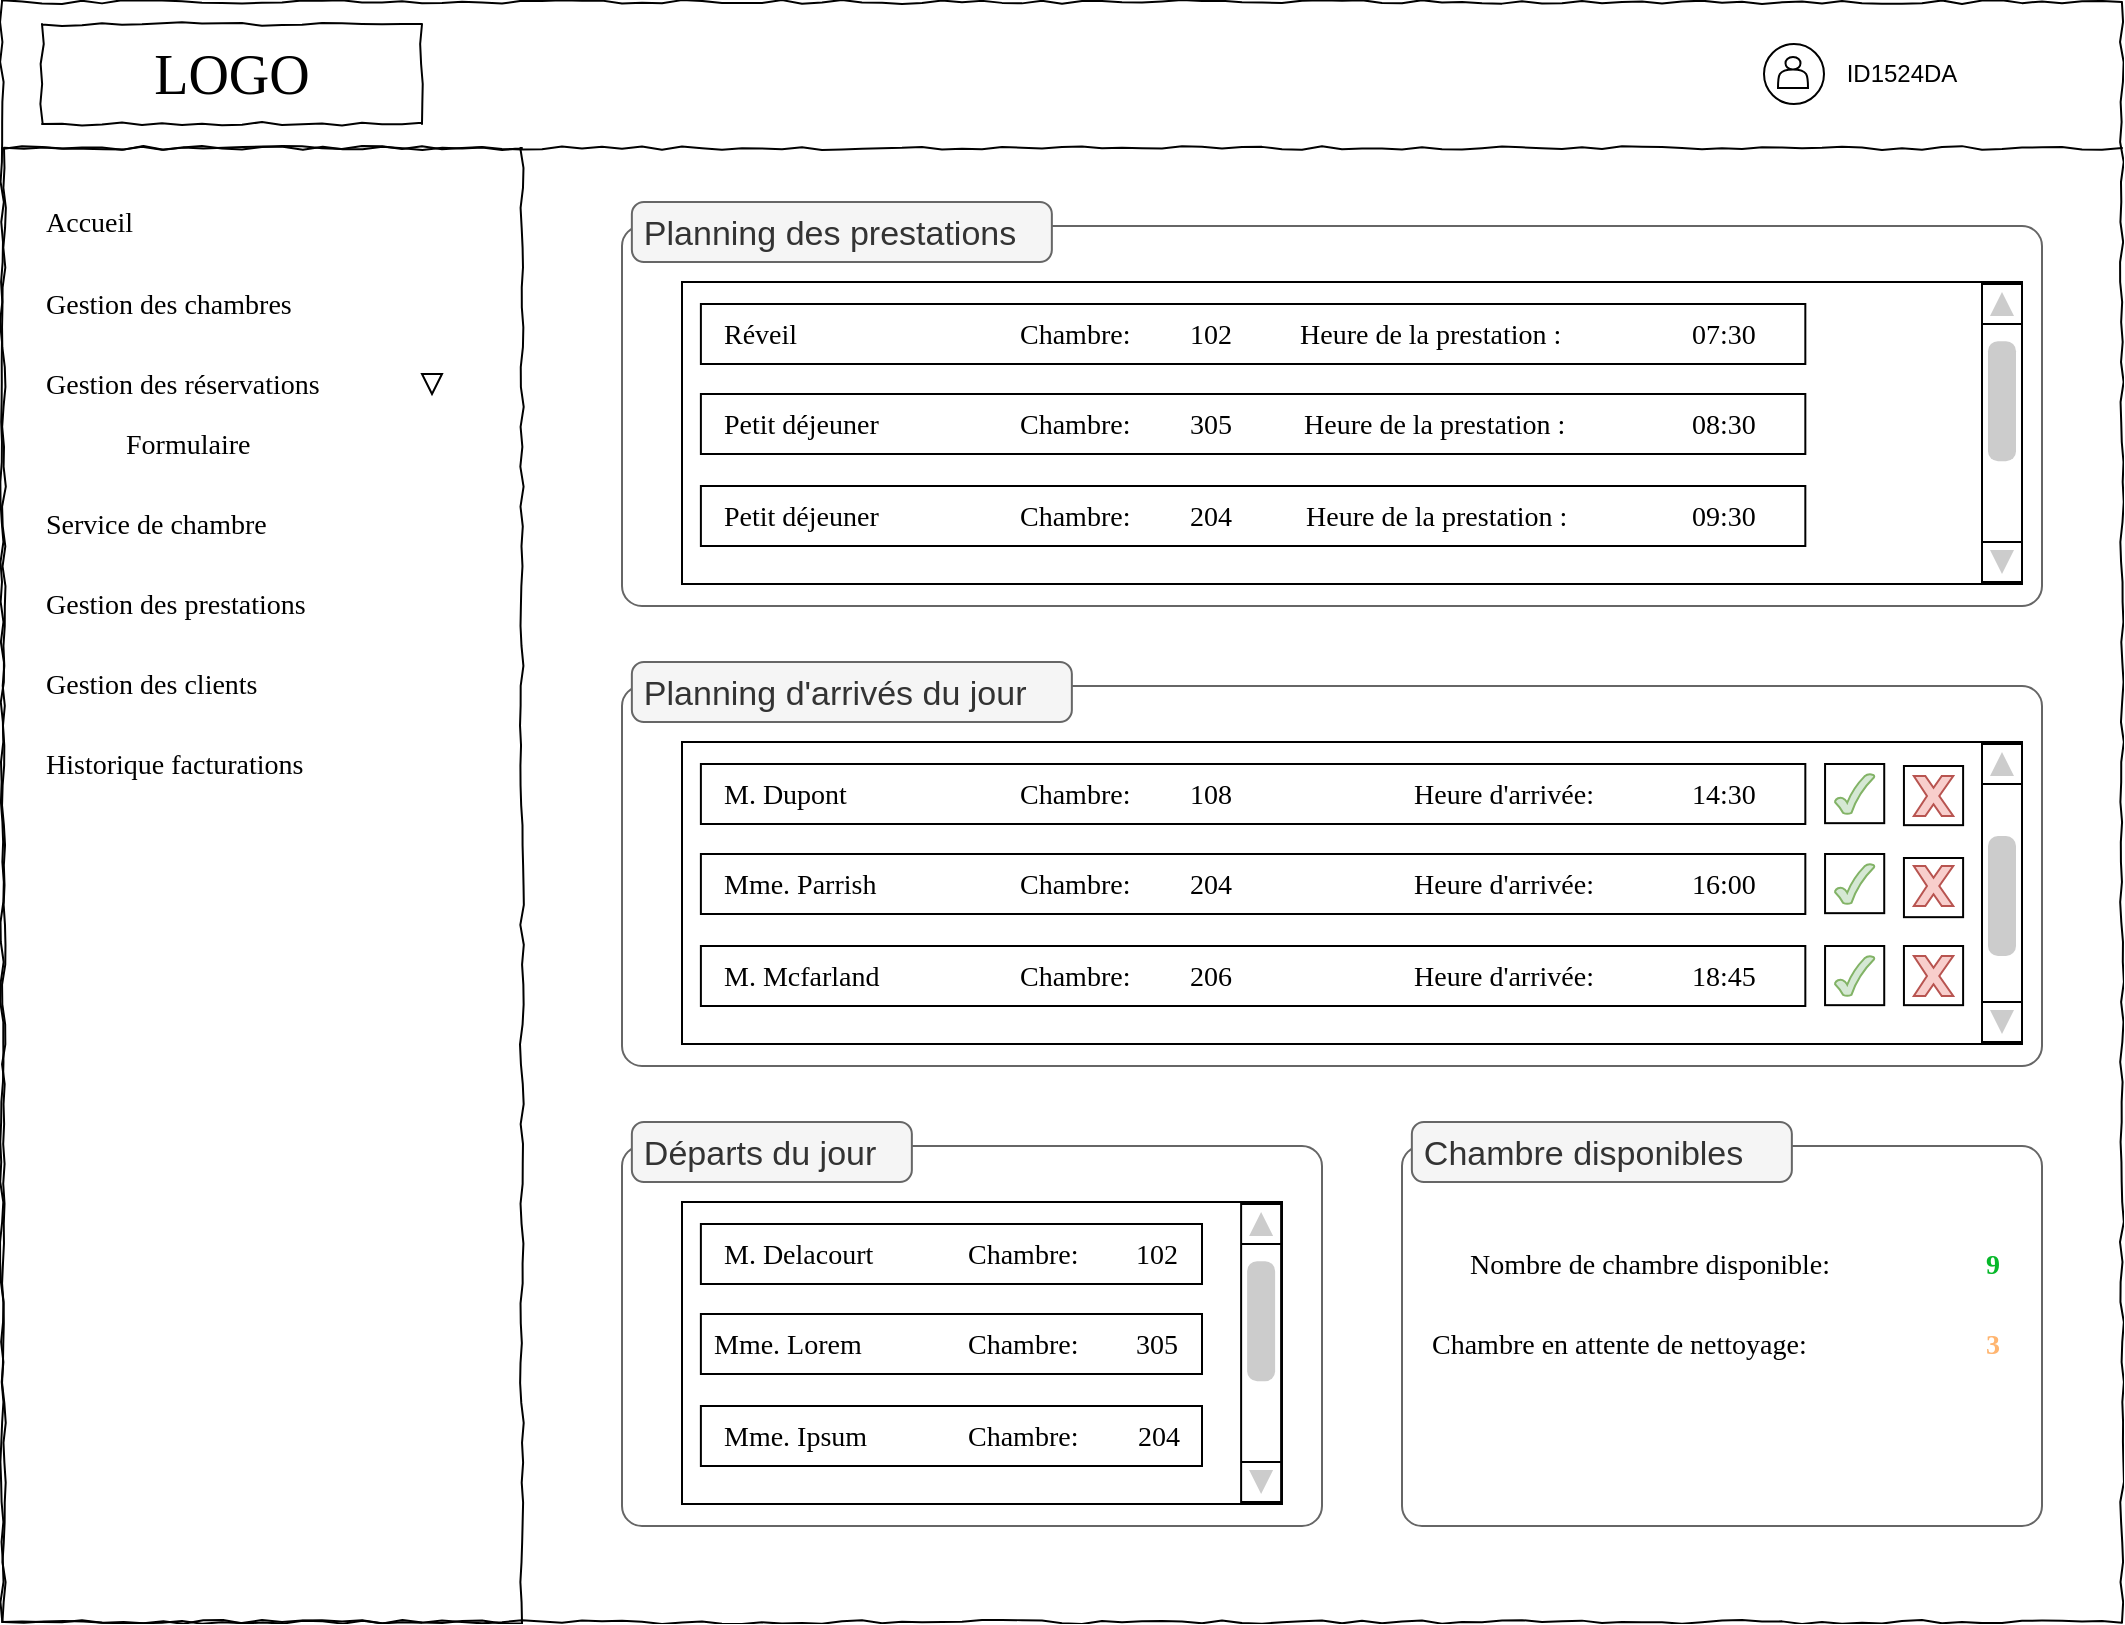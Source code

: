 <mxfile version="20.3.0" type="device"><diagram name="Page-1" id="03018318-947c-dd8e-b7a3-06fadd420f32"><mxGraphModel dx="1422" dy="865" grid="1" gridSize="10" guides="1" tooltips="1" connect="1" arrows="1" fold="1" page="1" pageScale="1" pageWidth="1100" pageHeight="850" background="none" math="0" shadow="0"><root><mxCell id="0"/><mxCell id="1" parent="0"/><mxCell id="677b7b8949515195-1" value="" style="whiteSpace=wrap;html=1;rounded=0;shadow=0;labelBackgroundColor=none;strokeWidth=1;fontFamily=Verdana;fontSize=12;align=center;comic=1;" parent="1" vertex="1"><mxGeometry x="20" y="20" width="1060" height="810" as="geometry"/></mxCell><mxCell id="677b7b8949515195-2" value="LOGO" style="whiteSpace=wrap;html=1;rounded=0;shadow=0;labelBackgroundColor=none;strokeWidth=1;fontFamily=Verdana;fontSize=28;align=center;comic=1;" parent="1" vertex="1"><mxGeometry x="40" y="31" width="190" height="50" as="geometry"/></mxCell><mxCell id="yitYCgZjwzt3tRFpt7vQ-162" value="" style="shape=mxgraph.mockup.containers.marginRect;rectMarginTop=10;strokeColor=#666666;strokeWidth=1;dashed=0;rounded=1;arcSize=5;recursiveResize=0;fillColor=none;flipH=0;flipV=0;container=0;" parent="1" vertex="1"><mxGeometry x="330" y="122" width="710" height="200" as="geometry"/></mxCell><mxCell id="677b7b8949515195-8" value="" style="whiteSpace=wrap;html=1;rounded=0;shadow=0;labelBackgroundColor=none;strokeWidth=1;fillColor=none;fontFamily=Verdana;fontSize=12;align=center;comic=1;" parent="1" vertex="1"><mxGeometry x="21" y="93" width="259" height="737" as="geometry"/></mxCell><mxCell id="677b7b8949515195-9" value="" style="line;strokeWidth=1;html=1;rounded=0;shadow=0;labelBackgroundColor=none;fillColor=none;fontFamily=Verdana;fontSize=14;fontColor=#000000;align=center;comic=1;" parent="1" vertex="1"><mxGeometry x="20" y="88" width="1060" height="10" as="geometry"/></mxCell><mxCell id="677b7b8949515195-27" value="Gestion des chambres" style="text;html=1;points=[];align=left;verticalAlign=top;spacingTop=-4;fontSize=14;fontFamily=Verdana" parent="1" vertex="1"><mxGeometry x="40" y="161" width="200" height="20" as="geometry"/></mxCell><mxCell id="hmfjwAHEx4bi6AvxMooI-20" value="Gestion des réservations" style="text;html=1;points=[];align=left;verticalAlign=top;spacingTop=-4;fontSize=14;fontFamily=Verdana" parent="1" vertex="1"><mxGeometry x="40" y="201" width="200" height="20" as="geometry"/></mxCell><mxCell id="hmfjwAHEx4bi6AvxMooI-21" value="" style="triangle;whiteSpace=wrap;html=1;rotation=90;" parent="1" vertex="1"><mxGeometry x="230" y="206" width="10" height="10" as="geometry"/></mxCell><mxCell id="hmfjwAHEx4bi6AvxMooI-22" value="Formulaire" style="text;html=1;points=[];align=left;verticalAlign=top;spacingTop=-4;fontSize=14;fontFamily=Verdana" parent="1" vertex="1"><mxGeometry x="80" y="231" width="160" height="20" as="geometry"/></mxCell><mxCell id="hmfjwAHEx4bi6AvxMooI-23" value="Service de chambre" style="text;html=1;points=[];align=left;verticalAlign=top;spacingTop=-4;fontSize=14;fontFamily=Verdana" parent="1" vertex="1"><mxGeometry x="40" y="271" width="200" height="20" as="geometry"/></mxCell><mxCell id="yitYCgZjwzt3tRFpt7vQ-15" value="" style="shape=mxgraph.mockup.containers.marginRect;rectMarginTop=10;strokeColor=#666666;strokeWidth=1;dashed=0;rounded=1;arcSize=5;recursiveResize=0;fillColor=none;flipH=0;flipV=0;container=0;" parent="1" vertex="1"><mxGeometry x="330" y="352" width="710" height="200" as="geometry"/></mxCell><mxCell id="hmfjwAHEx4bi6AvxMooI-24" value="Gestion des prestations" style="text;html=1;points=[];align=left;verticalAlign=top;spacingTop=-4;fontSize=14;fontFamily=Verdana" parent="1" vertex="1"><mxGeometry x="40" y="311" width="200" height="20" as="geometry"/></mxCell><mxCell id="hmfjwAHEx4bi6AvxMooI-25" value="Gestion des clients" style="text;html=1;points=[];align=left;verticalAlign=top;spacingTop=-4;fontSize=14;fontFamily=Verdana" parent="1" vertex="1"><mxGeometry x="40" y="351" width="200" height="20" as="geometry"/></mxCell><mxCell id="hmfjwAHEx4bi6AvxMooI-29" value="" style="group" parent="1" vertex="1" connectable="0"><mxGeometry x="800" y="41" width="31" height="30" as="geometry"/></mxCell><mxCell id="hmfjwAHEx4bi6AvxMooI-31" value="" style="group" parent="hmfjwAHEx4bi6AvxMooI-29" vertex="1" connectable="0"><mxGeometry x="1" width="30" height="30" as="geometry"/></mxCell><mxCell id="hmfjwAHEx4bi6AvxMooI-27" value="" style="ellipse;whiteSpace=wrap;html=1;aspect=fixed;" parent="hmfjwAHEx4bi6AvxMooI-31" vertex="1"><mxGeometry x="100" width="30" height="30" as="geometry"/></mxCell><mxCell id="hmfjwAHEx4bi6AvxMooI-26" value="" style="shape=actor;whiteSpace=wrap;html=1;" parent="hmfjwAHEx4bi6AvxMooI-31" vertex="1"><mxGeometry x="107" y="6.5" width="15" height="15.5" as="geometry"/></mxCell><mxCell id="hmfjwAHEx4bi6AvxMooI-30" value="ID1524DA" style="text;html=1;strokeColor=none;fillColor=none;align=center;verticalAlign=middle;whiteSpace=wrap;rounded=0;" parent="1" vertex="1"><mxGeometry x="940" y="41" width="60" height="30" as="geometry"/></mxCell><mxCell id="yitYCgZjwzt3tRFpt7vQ-178" value="" style="rounded=0;whiteSpace=wrap;html=1;fontColor=#000000;fillColor=none;" parent="1" vertex="1"><mxGeometry x="360" y="160" width="670" height="151" as="geometry"/></mxCell><mxCell id="ivbtLrprdsgDz5Eqr1LC-1" value="Accueil" style="text;html=1;points=[];align=left;verticalAlign=top;spacingTop=-4;fontSize=14;fontFamily=Verdana" parent="1" vertex="1"><mxGeometry x="40" y="120" width="200" height="20" as="geometry"/></mxCell><mxCell id="yitYCgZjwzt3tRFpt7vQ-36" value="" style="group" parent="1" vertex="1" connectable="0"><mxGeometry x="970" y="170" width="30" height="31" as="geometry"/></mxCell><mxCell id="yitYCgZjwzt3tRFpt7vQ-66" value="" style="group" parent="yitYCgZjwzt3tRFpt7vQ-36" vertex="1" connectable="0"><mxGeometry width="30" height="31" as="geometry"/></mxCell><mxCell id="yitYCgZjwzt3tRFpt7vQ-130" value="" style="group" parent="1" vertex="1" connectable="0"><mxGeometry x="369.444" y="216" width="552.222" height="30" as="geometry"/></mxCell><mxCell id="yitYCgZjwzt3tRFpt7vQ-131" value="" style="rounded=0;whiteSpace=wrap;html=1;fontColor=#000000;fillColor=none;" parent="yitYCgZjwzt3tRFpt7vQ-130" vertex="1"><mxGeometry width="552.222" height="30" as="geometry"/></mxCell><mxCell id="yitYCgZjwzt3tRFpt7vQ-132" value="Petit déjeuner" style="text;html=1;points=[];align=left;verticalAlign=top;spacingTop=-4;fontSize=14;fontFamily=Verdana" parent="yitYCgZjwzt3tRFpt7vQ-130" vertex="1"><mxGeometry x="9.86" y="5" width="100.14" height="20" as="geometry"/></mxCell><mxCell id="yitYCgZjwzt3tRFpt7vQ-133" value="Heure de la prestation :" style="text;html=1;points=[];align=left;verticalAlign=top;spacingTop=-4;fontSize=14;fontFamily=Verdana" parent="yitYCgZjwzt3tRFpt7vQ-130" vertex="1"><mxGeometry x="300" y="5" width="170" height="20" as="geometry"/></mxCell><mxCell id="yitYCgZjwzt3tRFpt7vQ-134" value="08:30" style="text;html=1;points=[];align=left;verticalAlign=top;spacingTop=-4;fontSize=14;fontFamily=Verdana" parent="yitYCgZjwzt3tRFpt7vQ-130" vertex="1"><mxGeometry x="493.056" y="5" width="49.306" height="20" as="geometry"/></mxCell><mxCell id="yitYCgZjwzt3tRFpt7vQ-135" value="Chambre:&amp;nbsp;" style="text;html=1;points=[];align=left;verticalAlign=top;spacingTop=-4;fontSize=14;fontFamily=Verdana" parent="yitYCgZjwzt3tRFpt7vQ-130" vertex="1"><mxGeometry x="157.778" y="5" width="78.889" height="20" as="geometry"/></mxCell><mxCell id="yitYCgZjwzt3tRFpt7vQ-136" value="305" style="text;html=1;points=[];align=left;verticalAlign=top;spacingTop=-4;fontSize=14;fontFamily=Verdana" parent="yitYCgZjwzt3tRFpt7vQ-130" vertex="1"><mxGeometry x="242.528" y="5" width="29.583" height="20" as="geometry"/></mxCell><mxCell id="yitYCgZjwzt3tRFpt7vQ-144" value="" style="group" parent="1" vertex="1" connectable="0"><mxGeometry x="931.528" y="171" width="29.583" height="30" as="geometry"/></mxCell><mxCell id="yitYCgZjwzt3tRFpt7vQ-165" value="Planning des prestations" style="shape=rect;strokeColor=#666666;fillColor=#f5f5f5;strokeWidth=1;dashed=0;rounded=1;arcSize=20;fontColor=#333333;fontSize=17;spacing=2;spacingTop=-2;align=left;autosize=1;spacingLeft=4;resizeWidth=0;resizeHeight=0;perimeter=none;" parent="1" vertex="1"><mxGeometry x="334.931" y="120" width="210" height="30" as="geometry"/></mxCell><mxCell id="yitYCgZjwzt3tRFpt7vQ-179" value="" style="rounded=0;whiteSpace=wrap;html=1;fontColor=#000000;fillColor=none;" parent="1" vertex="1"><mxGeometry x="360" y="390" width="670" height="151" as="geometry"/></mxCell><mxCell id="yitYCgZjwzt3tRFpt7vQ-138" value="" style="rounded=0;whiteSpace=wrap;html=1;fontColor=#000000;fillColor=none;" parent="1" vertex="1"><mxGeometry x="369.444" y="171" width="552.222" height="30" as="geometry"/></mxCell><mxCell id="yitYCgZjwzt3tRFpt7vQ-139" value="Réveil" style="text;html=1;points=[];align=left;verticalAlign=top;spacingTop=-4;fontSize=14;fontFamily=Verdana" parent="1" vertex="1"><mxGeometry x="379.304" y="176" width="100.14" height="20" as="geometry"/></mxCell><mxCell id="yitYCgZjwzt3tRFpt7vQ-140" value="Heure de la prestation :" style="text;html=1;points=[];align=left;verticalAlign=top;spacingTop=-4;fontSize=14;fontFamily=Verdana" parent="1" vertex="1"><mxGeometry x="667.444" y="176" width="173" height="20" as="geometry"/></mxCell><mxCell id="yitYCgZjwzt3tRFpt7vQ-141" value="07:30" style="text;html=1;points=[];align=left;verticalAlign=top;spacingTop=-4;fontSize=14;fontFamily=Verdana" parent="1" vertex="1"><mxGeometry x="862.5" y="176" width="49.306" height="20" as="geometry"/></mxCell><mxCell id="yitYCgZjwzt3tRFpt7vQ-142" value="Chambre:&amp;nbsp;" style="text;html=1;points=[];align=left;verticalAlign=top;spacingTop=-4;fontSize=14;fontFamily=Verdana" parent="1" vertex="1"><mxGeometry x="527.222" y="176" width="78.889" height="20" as="geometry"/></mxCell><mxCell id="yitYCgZjwzt3tRFpt7vQ-143" value="102" style="text;html=1;points=[];align=left;verticalAlign=top;spacingTop=-4;fontSize=14;fontFamily=Verdana" parent="1" vertex="1"><mxGeometry x="611.972" y="176" width="29.583" height="20" as="geometry"/></mxCell><mxCell id="yitYCgZjwzt3tRFpt7vQ-177" value="" style="verticalLabelPosition=bottom;shadow=0;dashed=0;align=center;html=1;verticalAlign=top;strokeWidth=1;shape=mxgraph.mockup.navigation.scrollBar;barPos=82.5;fillColor2=#CCCCCC;strokeColor2=none;direction=north;" parent="1" vertex="1"><mxGeometry x="1010" y="161" width="20" height="149" as="geometry"/></mxCell><mxCell id="yitYCgZjwzt3tRFpt7vQ-152" value="" style="rounded=0;whiteSpace=wrap;html=1;fontColor=#000000;fillColor=none;" parent="1" vertex="1"><mxGeometry x="369.444" y="262" width="552.222" height="30" as="geometry"/></mxCell><mxCell id="yitYCgZjwzt3tRFpt7vQ-153" value="Petit déjeuner" style="text;html=1;points=[];align=left;verticalAlign=top;spacingTop=-4;fontSize=14;fontFamily=Verdana" parent="1" vertex="1"><mxGeometry x="379.304" y="267" width="100.14" height="20" as="geometry"/></mxCell><mxCell id="yitYCgZjwzt3tRFpt7vQ-154" value="Heure de la prestation :" style="text;html=1;points=[];align=left;verticalAlign=top;spacingTop=-4;fontSize=14;fontFamily=Verdana" parent="1" vertex="1"><mxGeometry x="670.004" y="267" width="169.44" height="20" as="geometry"/></mxCell><mxCell id="yitYCgZjwzt3tRFpt7vQ-155" value="09:30" style="text;html=1;points=[];align=left;verticalAlign=top;spacingTop=-4;fontSize=14;fontFamily=Verdana" parent="1" vertex="1"><mxGeometry x="862.5" y="267" width="49.306" height="20" as="geometry"/></mxCell><mxCell id="yitYCgZjwzt3tRFpt7vQ-156" value="Chambre:&amp;nbsp;" style="text;html=1;points=[];align=left;verticalAlign=top;spacingTop=-4;fontSize=14;fontFamily=Verdana" parent="1" vertex="1"><mxGeometry x="527.222" y="267" width="78.889" height="20" as="geometry"/></mxCell><mxCell id="yitYCgZjwzt3tRFpt7vQ-157" value="204" style="text;html=1;points=[];align=left;verticalAlign=top;spacingTop=-4;fontSize=14;fontFamily=Verdana" parent="1" vertex="1"><mxGeometry x="611.972" y="267" width="29.583" height="20" as="geometry"/></mxCell><mxCell id="yitYCgZjwzt3tRFpt7vQ-53" value="" style="group" parent="1" vertex="1" connectable="0"><mxGeometry x="369.444" y="446" width="552.222" height="30" as="geometry"/></mxCell><mxCell id="yitYCgZjwzt3tRFpt7vQ-54" value="" style="rounded=0;whiteSpace=wrap;html=1;fontColor=#000000;fillColor=none;" parent="yitYCgZjwzt3tRFpt7vQ-53" vertex="1"><mxGeometry width="552.222" height="30" as="geometry"/></mxCell><mxCell id="yitYCgZjwzt3tRFpt7vQ-55" value="Mme. Parrish" style="text;html=1;points=[];align=left;verticalAlign=top;spacingTop=-4;fontSize=14;fontFamily=Verdana" parent="yitYCgZjwzt3tRFpt7vQ-53" vertex="1"><mxGeometry x="9.861" y="5" width="88.75" height="20" as="geometry"/></mxCell><mxCell id="yitYCgZjwzt3tRFpt7vQ-56" value="Heure d'arrivée:" style="text;html=1;points=[];align=left;verticalAlign=top;spacingTop=-4;fontSize=14;fontFamily=Verdana" parent="yitYCgZjwzt3tRFpt7vQ-53" vertex="1"><mxGeometry x="355.0" y="5" width="118.333" height="20" as="geometry"/></mxCell><mxCell id="yitYCgZjwzt3tRFpt7vQ-57" value="16:00" style="text;html=1;points=[];align=left;verticalAlign=top;spacingTop=-4;fontSize=14;fontFamily=Verdana" parent="yitYCgZjwzt3tRFpt7vQ-53" vertex="1"><mxGeometry x="493.056" y="5" width="49.306" height="20" as="geometry"/></mxCell><mxCell id="yitYCgZjwzt3tRFpt7vQ-58" value="Chambre:&amp;nbsp;" style="text;html=1;points=[];align=left;verticalAlign=top;spacingTop=-4;fontSize=14;fontFamily=Verdana" parent="yitYCgZjwzt3tRFpt7vQ-53" vertex="1"><mxGeometry x="157.778" y="5" width="78.889" height="20" as="geometry"/></mxCell><mxCell id="yitYCgZjwzt3tRFpt7vQ-59" value="204" style="text;html=1;points=[];align=left;verticalAlign=top;spacingTop=-4;fontSize=14;fontFamily=Verdana" parent="yitYCgZjwzt3tRFpt7vQ-53" vertex="1"><mxGeometry x="242.528" y="5" width="29.583" height="20" as="geometry"/></mxCell><mxCell id="yitYCgZjwzt3tRFpt7vQ-30" value="" style="group" parent="1" vertex="1" connectable="0"><mxGeometry x="369.444" y="401" width="552.222" height="30" as="geometry"/></mxCell><mxCell id="yitYCgZjwzt3tRFpt7vQ-24" value="" style="rounded=0;whiteSpace=wrap;html=1;fontColor=#000000;fillColor=none;" parent="yitYCgZjwzt3tRFpt7vQ-30" vertex="1"><mxGeometry width="552.222" height="30" as="geometry"/></mxCell><mxCell id="yitYCgZjwzt3tRFpt7vQ-25" value="M. Dupont" style="text;html=1;points=[];align=left;verticalAlign=top;spacingTop=-4;fontSize=14;fontFamily=Verdana" parent="yitYCgZjwzt3tRFpt7vQ-30" vertex="1"><mxGeometry x="9.861" y="5" width="88.75" height="20" as="geometry"/></mxCell><mxCell id="yitYCgZjwzt3tRFpt7vQ-26" value="Heure d'arrivée:" style="text;html=1;points=[];align=left;verticalAlign=top;spacingTop=-4;fontSize=14;fontFamily=Verdana" parent="yitYCgZjwzt3tRFpt7vQ-30" vertex="1"><mxGeometry x="355.0" y="5" width="118.333" height="20" as="geometry"/></mxCell><mxCell id="yitYCgZjwzt3tRFpt7vQ-27" value="14:30" style="text;html=1;points=[];align=left;verticalAlign=top;spacingTop=-4;fontSize=14;fontFamily=Verdana" parent="yitYCgZjwzt3tRFpt7vQ-30" vertex="1"><mxGeometry x="493.056" y="5" width="49.306" height="20" as="geometry"/></mxCell><mxCell id="yitYCgZjwzt3tRFpt7vQ-28" value="Chambre:&amp;nbsp;" style="text;html=1;points=[];align=left;verticalAlign=top;spacingTop=-4;fontSize=14;fontFamily=Verdana" parent="yitYCgZjwzt3tRFpt7vQ-30" vertex="1"><mxGeometry x="157.778" y="5" width="78.889" height="20" as="geometry"/></mxCell><mxCell id="yitYCgZjwzt3tRFpt7vQ-29" value="108" style="text;html=1;points=[];align=left;verticalAlign=top;spacingTop=-4;fontSize=14;fontFamily=Verdana" parent="yitYCgZjwzt3tRFpt7vQ-30" vertex="1"><mxGeometry x="242.528" y="5" width="29.583" height="20" as="geometry"/></mxCell><mxCell id="yitYCgZjwzt3tRFpt7vQ-33" value="" style="group" parent="1" vertex="1" connectable="0"><mxGeometry x="931.528" y="401" width="29.583" height="30" as="geometry"/></mxCell><mxCell id="yitYCgZjwzt3tRFpt7vQ-62" value="" style="group" parent="yitYCgZjwzt3tRFpt7vQ-33" vertex="1" connectable="0"><mxGeometry width="29.583" height="30" as="geometry"/></mxCell><mxCell id="yitYCgZjwzt3tRFpt7vQ-32" value="" style="whiteSpace=wrap;html=1;aspect=fixed;fontColor=#000000;fillColor=none;" parent="yitYCgZjwzt3tRFpt7vQ-62" vertex="1"><mxGeometry width="29.583" height="29.583" as="geometry"/></mxCell><mxCell id="yitYCgZjwzt3tRFpt7vQ-31" value="" style="verticalLabelPosition=bottom;verticalAlign=top;html=1;shape=mxgraph.basic.tick;fillColor=#d5e8d4;strokeColor=#82b366;" parent="yitYCgZjwzt3tRFpt7vQ-62" vertex="1"><mxGeometry x="4.931" y="5" width="19.722" height="20" as="geometry"/></mxCell><mxCell id="yitYCgZjwzt3tRFpt7vQ-63" value="" style="group" parent="1" vertex="1" connectable="0"><mxGeometry x="931.528" y="446" width="29.583" height="30" as="geometry"/></mxCell><mxCell id="yitYCgZjwzt3tRFpt7vQ-64" value="" style="whiteSpace=wrap;html=1;aspect=fixed;fontColor=#000000;fillColor=none;" parent="yitYCgZjwzt3tRFpt7vQ-63" vertex="1"><mxGeometry width="29.583" height="29.583" as="geometry"/></mxCell><mxCell id="yitYCgZjwzt3tRFpt7vQ-65" value="" style="verticalLabelPosition=bottom;verticalAlign=top;html=1;shape=mxgraph.basic.tick;fillColor=#d5e8d4;strokeColor=#82b366;" parent="yitYCgZjwzt3tRFpt7vQ-63" vertex="1"><mxGeometry x="4.931" y="5" width="19.722" height="20" as="geometry"/></mxCell><mxCell id="yitYCgZjwzt3tRFpt7vQ-96" value="" style="group" parent="1" vertex="1" connectable="0"><mxGeometry x="369.444" y="492" width="552.222" height="30" as="geometry"/></mxCell><mxCell id="yitYCgZjwzt3tRFpt7vQ-97" value="" style="rounded=0;whiteSpace=wrap;html=1;fontColor=#000000;fillColor=none;" parent="yitYCgZjwzt3tRFpt7vQ-96" vertex="1"><mxGeometry width="552.222" height="30" as="geometry"/></mxCell><mxCell id="yitYCgZjwzt3tRFpt7vQ-98" value="M. Mcfarland" style="text;html=1;points=[];align=left;verticalAlign=top;spacingTop=-4;fontSize=14;fontFamily=Verdana" parent="yitYCgZjwzt3tRFpt7vQ-96" vertex="1"><mxGeometry x="9.861" y="5" width="88.75" height="20" as="geometry"/></mxCell><mxCell id="yitYCgZjwzt3tRFpt7vQ-99" value="Heure d'arrivée:" style="text;html=1;points=[];align=left;verticalAlign=top;spacingTop=-4;fontSize=14;fontFamily=Verdana" parent="yitYCgZjwzt3tRFpt7vQ-96" vertex="1"><mxGeometry x="355.0" y="5" width="118.333" height="20" as="geometry"/></mxCell><mxCell id="yitYCgZjwzt3tRFpt7vQ-100" value="18:45" style="text;html=1;points=[];align=left;verticalAlign=top;spacingTop=-4;fontSize=14;fontFamily=Verdana" parent="yitYCgZjwzt3tRFpt7vQ-96" vertex="1"><mxGeometry x="493.056" y="5" width="49.306" height="20" as="geometry"/></mxCell><mxCell id="yitYCgZjwzt3tRFpt7vQ-101" value="Chambre:&amp;nbsp;" style="text;html=1;points=[];align=left;verticalAlign=top;spacingTop=-4;fontSize=14;fontFamily=Verdana" parent="yitYCgZjwzt3tRFpt7vQ-96" vertex="1"><mxGeometry x="157.778" y="5" width="78.889" height="20" as="geometry"/></mxCell><mxCell id="yitYCgZjwzt3tRFpt7vQ-102" value="206" style="text;html=1;points=[];align=left;verticalAlign=top;spacingTop=-4;fontSize=14;fontFamily=Verdana" parent="yitYCgZjwzt3tRFpt7vQ-96" vertex="1"><mxGeometry x="242.528" y="5" width="29.583" height="20" as="geometry"/></mxCell><mxCell id="yitYCgZjwzt3tRFpt7vQ-103" value="" style="whiteSpace=wrap;html=1;aspect=fixed;fontColor=#000000;fillColor=none;" parent="1" vertex="1"><mxGeometry x="931.528" y="492" width="29.583" height="29.583" as="geometry"/></mxCell><mxCell id="yitYCgZjwzt3tRFpt7vQ-104" value="" style="verticalLabelPosition=bottom;verticalAlign=top;html=1;shape=mxgraph.basic.tick;fillColor=#d5e8d4;strokeColor=#82b366;" parent="1" vertex="1"><mxGeometry x="936.458" y="497" width="19.722" height="20" as="geometry"/></mxCell><mxCell id="yitYCgZjwzt3tRFpt7vQ-105" value="" style="whiteSpace=wrap;html=1;aspect=fixed;fontColor=#000000;fillColor=none;" parent="1" vertex="1"><mxGeometry x="970.972" y="492" width="29.583" height="29.583" as="geometry"/></mxCell><mxCell id="yitYCgZjwzt3tRFpt7vQ-106" value="" style="verticalLabelPosition=bottom;verticalAlign=top;html=1;shape=mxgraph.basic.x;fillColor=#f8cecc;strokeColor=#b85450;" parent="1" vertex="1"><mxGeometry x="975.903" y="497" width="19.722" height="20" as="geometry"/></mxCell><mxCell id="yitYCgZjwzt3tRFpt7vQ-35" value="" style="whiteSpace=wrap;html=1;aspect=fixed;fontColor=#000000;fillColor=none;" parent="1" vertex="1"><mxGeometry x="970.972" y="402" width="29.583" height="29.583" as="geometry"/></mxCell><mxCell id="yitYCgZjwzt3tRFpt7vQ-34" value="" style="verticalLabelPosition=bottom;verticalAlign=top;html=1;shape=mxgraph.basic.x;fillColor=#f8cecc;strokeColor=#b85450;" parent="1" vertex="1"><mxGeometry x="975.903" y="407" width="19.722" height="20" as="geometry"/></mxCell><mxCell id="yitYCgZjwzt3tRFpt7vQ-16" value="Planning d'arrivés du jour" style="shape=rect;strokeColor=#666666;fillColor=#f5f5f5;strokeWidth=1;dashed=0;rounded=1;arcSize=20;fontColor=#333333;fontSize=17;spacing=2;spacingTop=-2;align=left;autosize=1;spacingLeft=4;resizeWidth=0;resizeHeight=0;perimeter=none;" parent="1" vertex="1"><mxGeometry x="334.931" y="350" width="220" height="30" as="geometry"/></mxCell><mxCell id="yitYCgZjwzt3tRFpt7vQ-68" value="" style="whiteSpace=wrap;html=1;aspect=fixed;fontColor=#000000;fillColor=none;" parent="1" vertex="1"><mxGeometry x="970.972" y="448" width="29.583" height="29.583" as="geometry"/></mxCell><mxCell id="yitYCgZjwzt3tRFpt7vQ-69" value="" style="verticalLabelPosition=bottom;verticalAlign=top;html=1;shape=mxgraph.basic.x;fillColor=#f8cecc;strokeColor=#b85450;" parent="1" vertex="1"><mxGeometry x="975.903" y="452" width="19.722" height="20" as="geometry"/></mxCell><mxCell id="yitYCgZjwzt3tRFpt7vQ-180" value="" style="verticalLabelPosition=bottom;shadow=0;dashed=0;align=center;html=1;verticalAlign=top;strokeWidth=1;shape=mxgraph.mockup.navigation.scrollBar;barPos=46.939;fillColor2=#CCCCCC;strokeColor2=none;direction=north;strokeColor=default;" parent="1" vertex="1"><mxGeometry x="1010" y="391" width="20" height="149" as="geometry"/></mxCell><mxCell id="yitYCgZjwzt3tRFpt7vQ-183" value="" style="shape=mxgraph.mockup.containers.marginRect;rectMarginTop=10;strokeColor=#666666;strokeWidth=1;dashed=0;rounded=1;arcSize=5;recursiveResize=0;fillColor=none;flipH=0;flipV=0;container=0;" parent="1" vertex="1"><mxGeometry x="330" y="582" width="350" height="200" as="geometry"/></mxCell><mxCell id="yitYCgZjwzt3tRFpt7vQ-184" value="" style="rounded=0;whiteSpace=wrap;html=1;fontColor=#000000;fillColor=none;" parent="1" vertex="1"><mxGeometry x="360" y="620" width="300" height="151" as="geometry"/></mxCell><mxCell id="yitYCgZjwzt3tRFpt7vQ-185" value="" style="group" parent="1" vertex="1" connectable="0"><mxGeometry x="970" y="630" width="30" height="31" as="geometry"/></mxCell><mxCell id="yitYCgZjwzt3tRFpt7vQ-186" value="" style="group" parent="yitYCgZjwzt3tRFpt7vQ-185" vertex="1" connectable="0"><mxGeometry width="30" height="31" as="geometry"/></mxCell><mxCell id="yitYCgZjwzt3tRFpt7vQ-194" value="" style="group" parent="1" vertex="1" connectable="0"><mxGeometry x="931.528" y="631" width="29.583" height="30" as="geometry"/></mxCell><mxCell id="yitYCgZjwzt3tRFpt7vQ-195" value="Départs du jour" style="shape=rect;strokeColor=#666666;fillColor=#f5f5f5;strokeWidth=1;dashed=0;rounded=1;arcSize=20;fontColor=#333333;fontSize=17;spacing=2;spacingTop=-2;align=left;autosize=1;spacingLeft=4;resizeWidth=0;resizeHeight=0;perimeter=none;" parent="1" vertex="1"><mxGeometry x="334.931" y="580" width="140" height="30" as="geometry"/></mxCell><mxCell id="yitYCgZjwzt3tRFpt7vQ-196" value="" style="rounded=0;whiteSpace=wrap;html=1;fontColor=#000000;fillColor=none;" parent="1" vertex="1"><mxGeometry x="369.44" y="631" width="250.56" height="30" as="geometry"/></mxCell><mxCell id="yitYCgZjwzt3tRFpt7vQ-197" value="M. Delacourt" style="text;html=1;points=[];align=left;verticalAlign=top;spacingTop=-4;fontSize=14;fontFamily=Verdana" parent="1" vertex="1"><mxGeometry x="379.304" y="636" width="100.14" height="20" as="geometry"/></mxCell><mxCell id="yitYCgZjwzt3tRFpt7vQ-200" value="Chambre:&amp;nbsp;" style="text;html=1;points=[];align=left;verticalAlign=top;spacingTop=-4;fontSize=14;fontFamily=Verdana" parent="1" vertex="1"><mxGeometry x="501.222" y="636" width="78.889" height="20" as="geometry"/></mxCell><mxCell id="yitYCgZjwzt3tRFpt7vQ-201" value="102" style="text;html=1;points=[];align=left;verticalAlign=top;spacingTop=-4;fontSize=14;fontFamily=Verdana" parent="1" vertex="1"><mxGeometry x="584.972" y="636" width="29.583" height="20" as="geometry"/></mxCell><mxCell id="yitYCgZjwzt3tRFpt7vQ-202" value="" style="verticalLabelPosition=bottom;shadow=0;dashed=0;align=center;html=1;verticalAlign=top;strokeWidth=1;shape=mxgraph.mockup.navigation.scrollBar;barPos=82.5;fillColor2=#CCCCCC;strokeColor2=none;direction=north;" parent="1" vertex="1"><mxGeometry x="639.56" y="621" width="20" height="149" as="geometry"/></mxCell><mxCell id="yitYCgZjwzt3tRFpt7vQ-203" value="" style="rounded=0;whiteSpace=wrap;html=1;fontColor=#000000;fillColor=none;" parent="1" vertex="1"><mxGeometry x="369.44" y="722" width="250.56" height="30" as="geometry"/></mxCell><mxCell id="yitYCgZjwzt3tRFpt7vQ-204" value="Mme. Ipsum" style="text;html=1;points=[];align=left;verticalAlign=top;spacingTop=-4;fontSize=14;fontFamily=Verdana" parent="1" vertex="1"><mxGeometry x="379.304" y="727" width="100.14" height="20" as="geometry"/></mxCell><mxCell id="yitYCgZjwzt3tRFpt7vQ-207" value="Chambre:&amp;nbsp;" style="text;html=1;points=[];align=left;verticalAlign=top;spacingTop=-4;fontSize=14;fontFamily=Verdana" parent="1" vertex="1"><mxGeometry x="501.222" y="727" width="78.889" height="20" as="geometry"/></mxCell><mxCell id="yitYCgZjwzt3tRFpt7vQ-208" value="204" style="text;html=1;points=[];align=left;verticalAlign=top;spacingTop=-4;fontSize=14;fontFamily=Verdana" parent="1" vertex="1"><mxGeometry x="585.972" y="727" width="29.583" height="20" as="geometry"/></mxCell><mxCell id="yitYCgZjwzt3tRFpt7vQ-188" value="" style="rounded=0;whiteSpace=wrap;html=1;fontColor=#000000;fillColor=none;" parent="1" vertex="1"><mxGeometry x="369.44" y="676" width="250.56" height="30" as="geometry"/></mxCell><mxCell id="yitYCgZjwzt3tRFpt7vQ-189" value="Mme. Lorem" style="text;html=1;points=[];align=left;verticalAlign=top;spacingTop=-4;fontSize=14;fontFamily=Verdana" parent="1" vertex="1"><mxGeometry x="374.45" y="681" width="104.99" height="20" as="geometry"/></mxCell><mxCell id="yitYCgZjwzt3tRFpt7vQ-192" value="Chambre:&amp;nbsp;" style="text;html=1;points=[];align=left;verticalAlign=top;spacingTop=-4;fontSize=14;fontFamily=Verdana" parent="1" vertex="1"><mxGeometry x="501" y="681" width="69.44" height="20" as="geometry"/></mxCell><mxCell id="yitYCgZjwzt3tRFpt7vQ-193" value="305" style="text;html=1;points=[];align=left;verticalAlign=top;spacingTop=-4;fontSize=14;fontFamily=Verdana" parent="1" vertex="1"><mxGeometry x="585" y="681" width="29.44" height="20" as="geometry"/></mxCell><mxCell id="yitYCgZjwzt3tRFpt7vQ-216" value="" style="shape=mxgraph.mockup.containers.marginRect;rectMarginTop=10;strokeColor=#666666;strokeWidth=1;dashed=0;rounded=1;arcSize=5;recursiveResize=0;fillColor=none;flipH=0;flipV=0;container=0;" parent="1" vertex="1"><mxGeometry x="720" y="582" width="320" height="200" as="geometry"/></mxCell><mxCell id="yitYCgZjwzt3tRFpt7vQ-217" value="Chambre disponibles" style="shape=rect;strokeColor=#666666;fillColor=#f5f5f5;strokeWidth=1;dashed=0;rounded=1;arcSize=20;fontColor=#333333;fontSize=17;spacing=2;spacingTop=-2;align=left;autosize=1;spacingLeft=4;resizeWidth=0;resizeHeight=0;perimeter=none;" parent="1" vertex="1"><mxGeometry x="724.931" y="580" width="190" height="30" as="geometry"/></mxCell><mxCell id="yitYCgZjwzt3tRFpt7vQ-218" value="Nombre de chambre disponible:" style="text;html=1;points=[];align=left;verticalAlign=top;spacingTop=-4;fontSize=14;fontFamily=Verdana" parent="1" vertex="1"><mxGeometry x="751.53" y="641" width="228.47" height="20" as="geometry"/></mxCell><mxCell id="yitYCgZjwzt3tRFpt7vQ-219" value="9" style="text;html=1;points=[];align=center;verticalAlign=top;spacingTop=-4;fontSize=14;fontFamily=Verdana;fontStyle=1;fontColor=#06B829;" parent="1" vertex="1"><mxGeometry x="990" y="641" width="50" height="20" as="geometry"/></mxCell><mxCell id="yitYCgZjwzt3tRFpt7vQ-220" value="Chambre en attente de nettoyage:" style="text;html=1;points=[];align=left;verticalAlign=top;spacingTop=-4;fontSize=14;fontFamily=Verdana" parent="1" vertex="1"><mxGeometry x="732.64" y="681" width="247.36" height="20" as="geometry"/></mxCell><mxCell id="yitYCgZjwzt3tRFpt7vQ-221" value="&lt;font color=&quot;#ffb570&quot;&gt;3&lt;/font&gt;" style="text;html=1;points=[];align=center;verticalAlign=top;spacingTop=-4;fontSize=14;fontFamily=Verdana;fontStyle=1;fontColor=#06B829;" parent="1" vertex="1"><mxGeometry x="990" y="681" width="50" height="20" as="geometry"/></mxCell><mxCell id="CnGe9H9dO7WLQvn24dIE-1" value="Historique facturations" style="text;html=1;points=[];align=left;verticalAlign=top;spacingTop=-4;fontSize=14;fontFamily=Verdana" vertex="1" parent="1"><mxGeometry x="40" y="391" width="200" height="20" as="geometry"/></mxCell></root></mxGraphModel></diagram></mxfile>